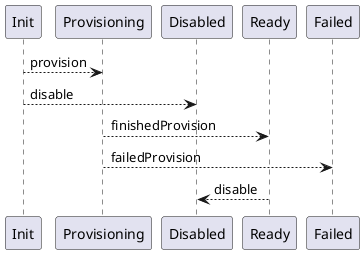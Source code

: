 @startuml


Init --> Provisioning : provision

Init --> Disabled : disable

Provisioning --> Ready : finishedProvision

Provisioning --> Failed : failedProvision

Ready --> Disabled : disable


@enduml